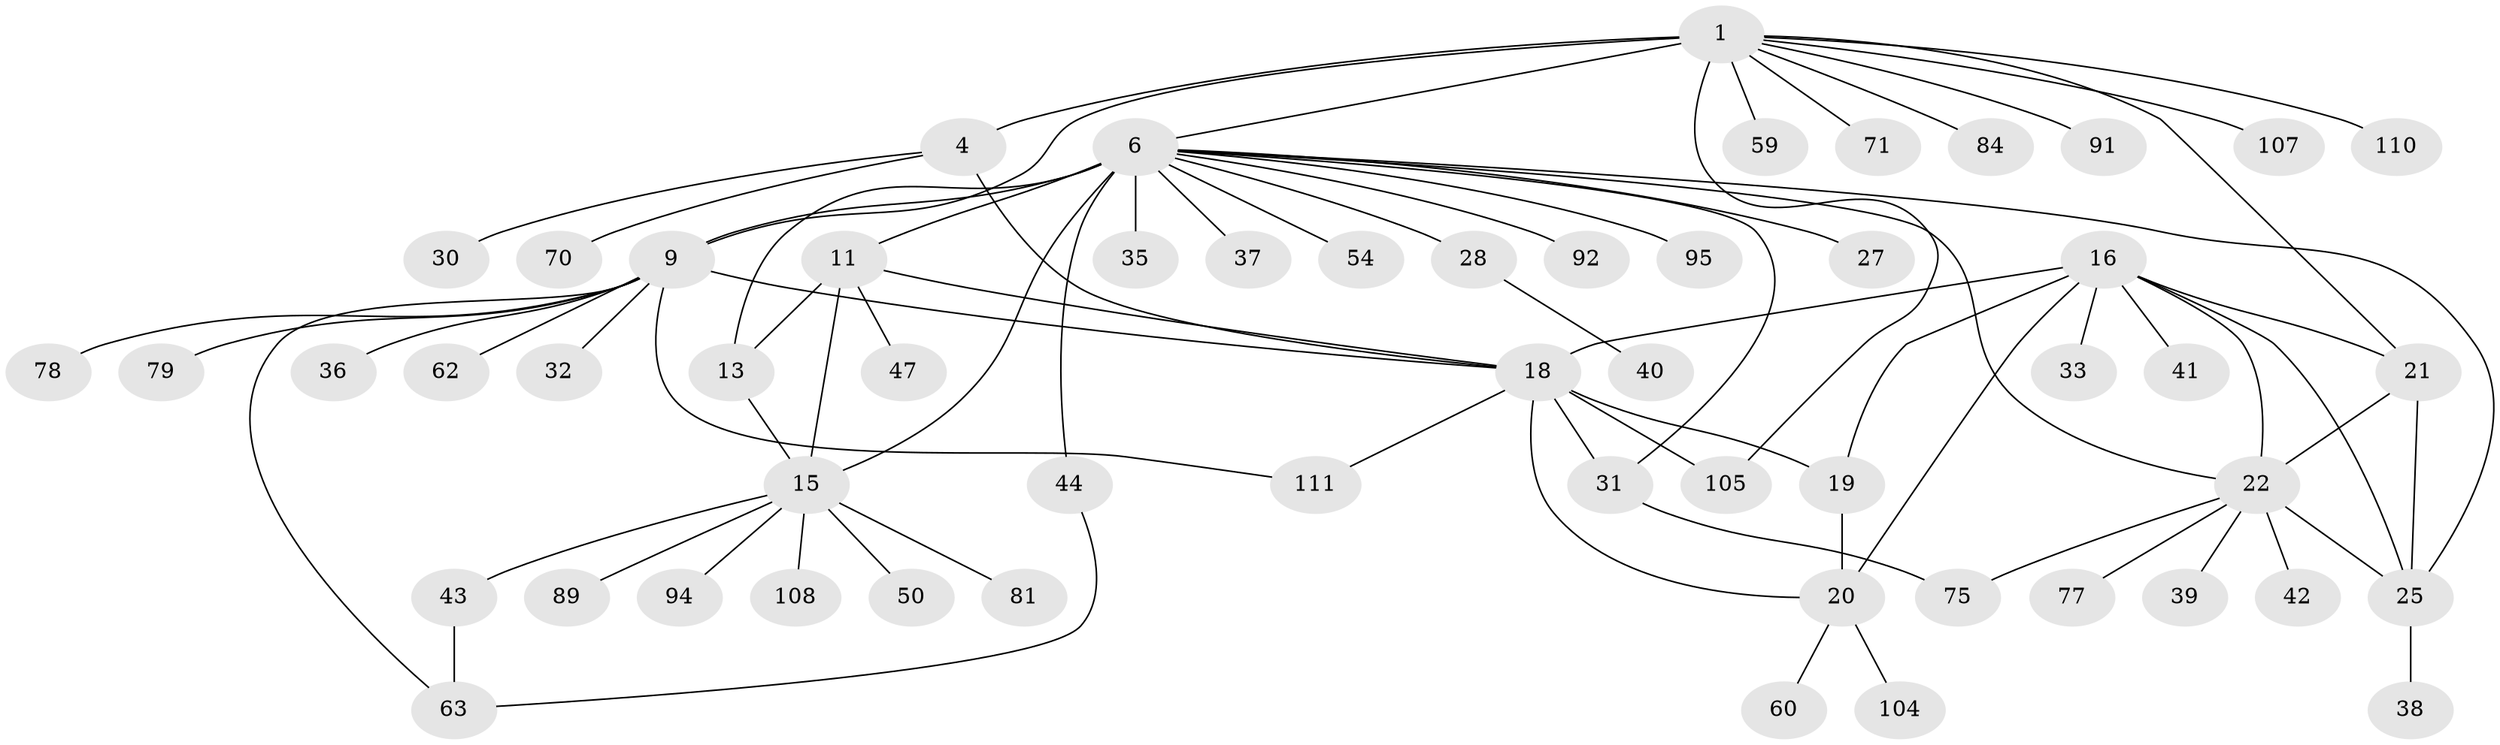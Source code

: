 // original degree distribution, {7: 0.044642857142857144, 5: 0.026785714285714284, 11: 0.017857142857142856, 6: 0.0625, 14: 0.008928571428571428, 12: 0.026785714285714284, 9: 0.017857142857142856, 4: 0.008928571428571428, 8: 0.008928571428571428, 2: 0.16964285714285715, 1: 0.5714285714285714, 3: 0.03571428571428571}
// Generated by graph-tools (version 1.1) at 2025/16/03/09/25 04:16:01]
// undirected, 56 vertices, 76 edges
graph export_dot {
graph [start="1"]
  node [color=gray90,style=filled];
  1 [super="+3+5+2"];
  4;
  6 [super="+49+8+69+12+74+64+26+7+58"];
  9 [super="+10"];
  11;
  13 [super="+87"];
  15 [super="+34+52"];
  16 [super="+17+100+112"];
  18;
  19;
  20;
  21 [super="+46"];
  22 [super="+24+82"];
  25 [super="+61+67+29"];
  27 [super="+65"];
  28;
  30;
  31 [super="+83+90"];
  32;
  33 [super="+80"];
  35;
  36;
  37;
  38;
  39;
  40;
  41 [super="+57"];
  42 [super="+66"];
  43;
  44;
  47;
  50 [super="+51"];
  54;
  59;
  60;
  62;
  63 [super="+72"];
  70;
  71;
  75 [super="+99"];
  77;
  78;
  79 [super="+88"];
  81;
  84;
  89;
  91;
  92;
  94;
  95;
  104;
  105;
  107;
  108;
  110;
  111;
  1 -- 4 [weight=4];
  1 -- 59;
  1 -- 71;
  1 -- 84;
  1 -- 6;
  1 -- 105;
  1 -- 9;
  1 -- 107;
  1 -- 110;
  1 -- 21;
  1 -- 91;
  4 -- 18;
  4 -- 30;
  4 -- 70;
  6 -- 9 [weight=6];
  6 -- 25;
  6 -- 28;
  6 -- 44;
  6 -- 92;
  6 -- 31;
  6 -- 35;
  6 -- 37;
  6 -- 11 [weight=2];
  6 -- 13 [weight=2];
  6 -- 15 [weight=2];
  6 -- 22;
  6 -- 95;
  6 -- 54;
  6 -- 27;
  9 -- 78;
  9 -- 32;
  9 -- 36;
  9 -- 79;
  9 -- 111;
  9 -- 18;
  9 -- 62;
  9 -- 63;
  11 -- 13;
  11 -- 15;
  11 -- 18;
  11 -- 47;
  13 -- 15;
  15 -- 43;
  15 -- 50;
  15 -- 81;
  15 -- 89;
  15 -- 94;
  15 -- 108;
  16 -- 18 [weight=3];
  16 -- 19 [weight=2];
  16 -- 20 [weight=2];
  16 -- 33;
  16 -- 41;
  16 -- 21;
  16 -- 22 [weight=2];
  16 -- 25;
  18 -- 19;
  18 -- 20;
  18 -- 105;
  18 -- 111;
  18 -- 31;
  19 -- 20;
  20 -- 60;
  20 -- 104;
  21 -- 22 [weight=2];
  21 -- 25;
  22 -- 25 [weight=2];
  22 -- 39;
  22 -- 42;
  22 -- 75;
  22 -- 77;
  25 -- 38;
  28 -- 40;
  31 -- 75;
  43 -- 63;
  44 -- 63;
}
